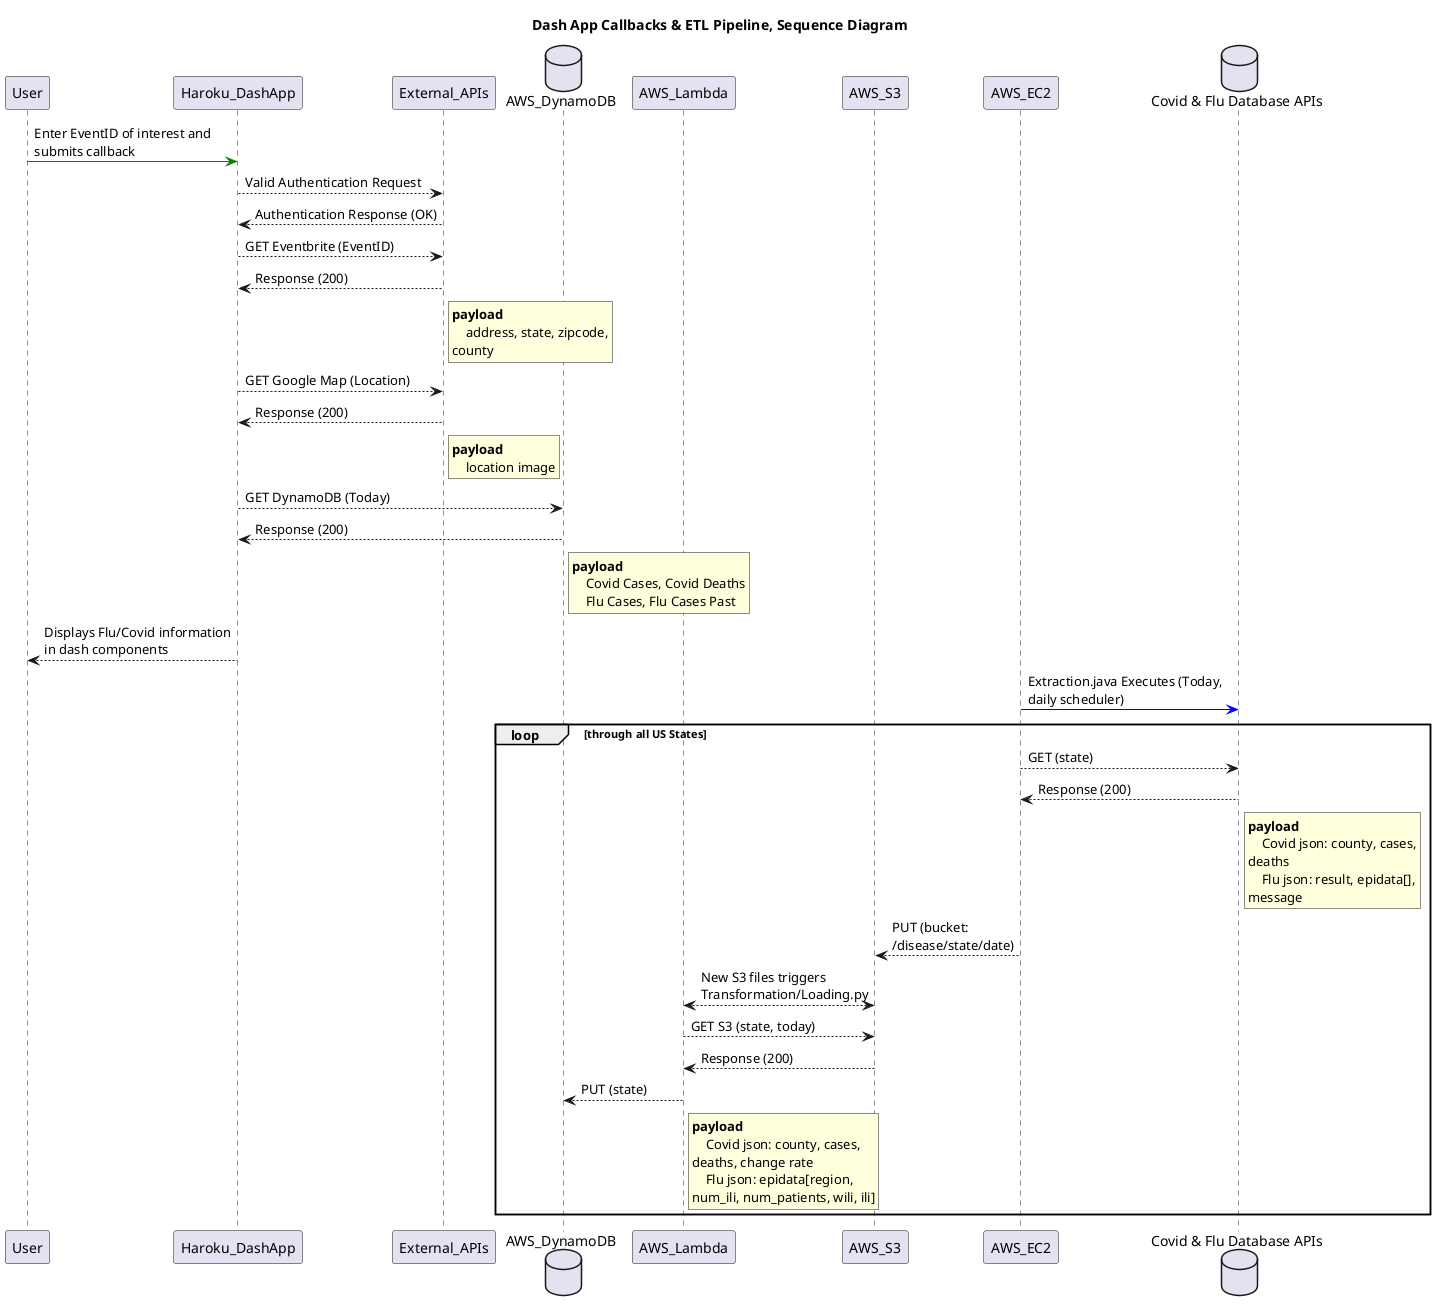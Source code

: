 @startuml

title Dash App Callbacks & ETL Pipeline, Sequence Diagram

skinparam wrapWidth 200
skinparam maxMessageSize 200
skinparam Shadowing false

participant User
participant "Haroku_DashApp" as dash
participant "External_APIs" as apis
database AWS_DynamoDB
participant AWS_Lambda
participant AWS_S3
participant AWS_EC2
database "Covid & Flu Database APIs" as cfdb

' Dash App dashboard
User [bold,#green]-> dash: Enter EventID of interest and submits callback 
dash --> apis: Valid Authentication Request
dash <-- apis: Authentication Response (OK)
dash --> apis: GET Eventbrite (EventID)
dash <-- apis: Response (200)
rnote right apis
**payload**
    address, state, zipcode, county
end note
dash --> apis: GET Google Map (Location)
dash <-- apis: Response (200)
rnote right apis
**payload**
    location image
end note
dash --> AWS_DynamoDB: GET DynamoDB (Today)
dash <-- AWS_DynamoDB: Response (200)
rnote right AWS_DynamoDB
**payload**
    Covid Cases, Covid Deaths
    Flu Cases, Flu Cases Past
end note
dash --> User: Displays Flu/Covid information in dash components

' ETL Pipeline
AWS_EC2 [bold,#blue]-> cfdb: Extraction.java Executes (Today, daily scheduler)
loop through all US States
    AWS_EC2 --> cfdb: GET (state)
    cfdb --> AWS_EC2: Response (200)
    rnote right cfdb
    **payload**
        Covid json: county, cases, deaths
        Flu json: result, epidata[], message
    end note
    AWS_EC2 --> AWS_S3: PUT (bucket: /disease/state/date)
    AWS_S3 <--> AWS_Lambda: New S3 files triggers Transformation/Loading.py
    AWS_Lambda --> AWS_S3: GET S3 (state, today)
    AWS_Lambda <-- AWS_S3: Response (200)
    AWS_Lambda --> AWS_DynamoDB: PUT (state)
    rnote right AWS_Lambda
    **payload**
        Covid json: county, cases, deaths, change rate
        Flu json: epidata[region, num_ili, num_patients, wili, ili]
    end note
end loop

@enduml
